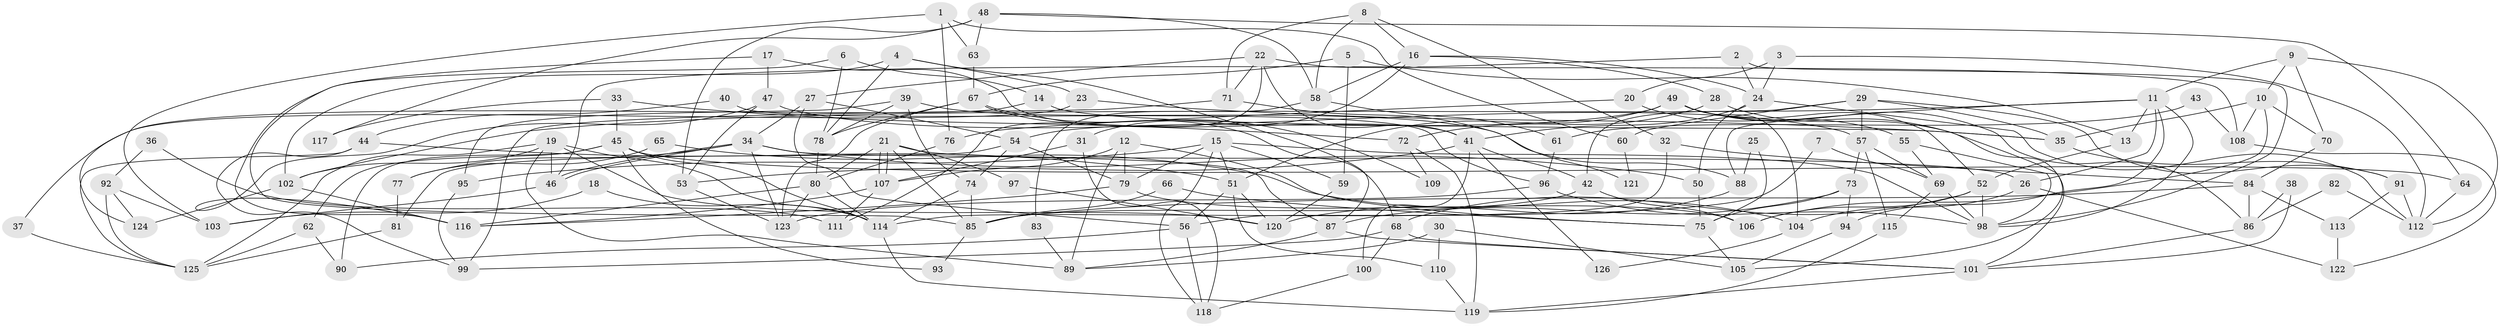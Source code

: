// Generated by graph-tools (version 1.1) at 2025/26/03/09/25 03:26:11]
// undirected, 126 vertices, 252 edges
graph export_dot {
graph [start="1"]
  node [color=gray90,style=filled];
  1;
  2;
  3;
  4;
  5;
  6;
  7;
  8;
  9;
  10;
  11;
  12;
  13;
  14;
  15;
  16;
  17;
  18;
  19;
  20;
  21;
  22;
  23;
  24;
  25;
  26;
  27;
  28;
  29;
  30;
  31;
  32;
  33;
  34;
  35;
  36;
  37;
  38;
  39;
  40;
  41;
  42;
  43;
  44;
  45;
  46;
  47;
  48;
  49;
  50;
  51;
  52;
  53;
  54;
  55;
  56;
  57;
  58;
  59;
  60;
  61;
  62;
  63;
  64;
  65;
  66;
  67;
  68;
  69;
  70;
  71;
  72;
  73;
  74;
  75;
  76;
  77;
  78;
  79;
  80;
  81;
  82;
  83;
  84;
  85;
  86;
  87;
  88;
  89;
  90;
  91;
  92;
  93;
  94;
  95;
  96;
  97;
  98;
  99;
  100;
  101;
  102;
  103;
  104;
  105;
  106;
  107;
  108;
  109;
  110;
  111;
  112;
  113;
  114;
  115;
  116;
  117;
  118;
  119;
  120;
  121;
  122;
  123;
  124;
  125;
  126;
  1 -- 76;
  1 -- 103;
  1 -- 60;
  1 -- 63;
  2 -- 46;
  2 -- 98;
  2 -- 24;
  3 -- 24;
  3 -- 112;
  3 -- 20;
  4 -- 78;
  4 -- 102;
  4 -- 23;
  4 -- 87;
  5 -- 59;
  5 -- 67;
  5 -- 13;
  6 -- 78;
  6 -- 116;
  6 -- 14;
  7 -- 69;
  7 -- 114;
  8 -- 71;
  8 -- 16;
  8 -- 32;
  8 -- 58;
  9 -- 11;
  9 -- 10;
  9 -- 70;
  9 -- 112;
  10 -- 35;
  10 -- 106;
  10 -- 70;
  10 -- 108;
  11 -- 13;
  11 -- 102;
  11 -- 26;
  11 -- 88;
  11 -- 94;
  11 -- 98;
  12 -- 79;
  12 -- 89;
  12 -- 75;
  12 -- 107;
  13 -- 52;
  14 -- 35;
  14 -- 124;
  15 -- 51;
  15 -- 98;
  15 -- 59;
  15 -- 79;
  15 -- 95;
  15 -- 118;
  16 -- 31;
  16 -- 24;
  16 -- 28;
  16 -- 58;
  17 -- 47;
  17 -- 85;
  17 -- 41;
  18 -- 114;
  18 -- 103;
  19 -- 114;
  19 -- 120;
  19 -- 46;
  19 -- 89;
  19 -- 102;
  19 -- 125;
  20 -- 55;
  20 -- 76;
  21 -- 107;
  21 -- 107;
  21 -- 26;
  21 -- 80;
  21 -- 85;
  21 -- 97;
  22 -- 27;
  22 -- 41;
  22 -- 71;
  22 -- 108;
  22 -- 111;
  23 -- 35;
  23 -- 37;
  24 -- 41;
  24 -- 50;
  24 -- 112;
  25 -- 75;
  25 -- 88;
  26 -- 122;
  26 -- 104;
  27 -- 54;
  27 -- 56;
  27 -- 34;
  28 -- 105;
  28 -- 72;
  29 -- 42;
  29 -- 57;
  29 -- 35;
  29 -- 60;
  29 -- 91;
  30 -- 89;
  30 -- 105;
  30 -- 110;
  31 -- 118;
  31 -- 107;
  32 -- 84;
  32 -- 56;
  33 -- 45;
  33 -- 72;
  33 -- 117;
  34 -- 46;
  34 -- 46;
  34 -- 50;
  34 -- 77;
  34 -- 87;
  34 -- 123;
  35 -- 91;
  36 -- 111;
  36 -- 92;
  37 -- 125;
  38 -- 101;
  38 -- 86;
  39 -- 74;
  39 -- 78;
  39 -- 88;
  39 -- 95;
  40 -- 44;
  40 -- 96;
  41 -- 53;
  41 -- 42;
  41 -- 100;
  41 -- 126;
  42 -- 85;
  42 -- 106;
  43 -- 108;
  43 -- 61;
  44 -- 99;
  44 -- 51;
  44 -- 125;
  45 -- 90;
  45 -- 114;
  45 -- 62;
  45 -- 64;
  45 -- 93;
  46 -- 103;
  47 -- 116;
  47 -- 53;
  47 -- 57;
  48 -- 58;
  48 -- 64;
  48 -- 53;
  48 -- 63;
  48 -- 117;
  49 -- 51;
  49 -- 101;
  49 -- 52;
  49 -- 54;
  49 -- 86;
  49 -- 104;
  50 -- 75;
  51 -- 110;
  51 -- 56;
  51 -- 120;
  52 -- 106;
  52 -- 68;
  52 -- 98;
  53 -- 123;
  54 -- 79;
  54 -- 74;
  54 -- 81;
  55 -- 69;
  55 -- 98;
  56 -- 118;
  56 -- 90;
  57 -- 73;
  57 -- 69;
  57 -- 115;
  58 -- 61;
  58 -- 83;
  59 -- 120;
  60 -- 121;
  61 -- 96;
  62 -- 125;
  62 -- 90;
  63 -- 67;
  64 -- 112;
  65 -- 77;
  65 -- 104;
  66 -- 75;
  66 -- 85;
  67 -- 68;
  67 -- 78;
  67 -- 109;
  67 -- 123;
  68 -- 101;
  68 -- 99;
  68 -- 100;
  69 -- 98;
  69 -- 115;
  70 -- 84;
  71 -- 99;
  71 -- 121;
  72 -- 119;
  72 -- 109;
  73 -- 87;
  73 -- 75;
  73 -- 94;
  74 -- 114;
  74 -- 85;
  75 -- 105;
  76 -- 80;
  77 -- 81;
  78 -- 80;
  79 -- 116;
  79 -- 106;
  80 -- 123;
  80 -- 114;
  80 -- 116;
  81 -- 125;
  82 -- 86;
  82 -- 112;
  83 -- 89;
  84 -- 85;
  84 -- 86;
  84 -- 113;
  85 -- 93;
  86 -- 101;
  87 -- 89;
  87 -- 101;
  88 -- 120;
  91 -- 112;
  91 -- 113;
  92 -- 125;
  92 -- 124;
  92 -- 103;
  94 -- 105;
  95 -- 99;
  96 -- 98;
  96 -- 123;
  97 -- 120;
  100 -- 118;
  101 -- 119;
  102 -- 116;
  102 -- 124;
  104 -- 126;
  107 -- 111;
  107 -- 116;
  108 -- 122;
  110 -- 119;
  113 -- 122;
  114 -- 119;
  115 -- 119;
}
